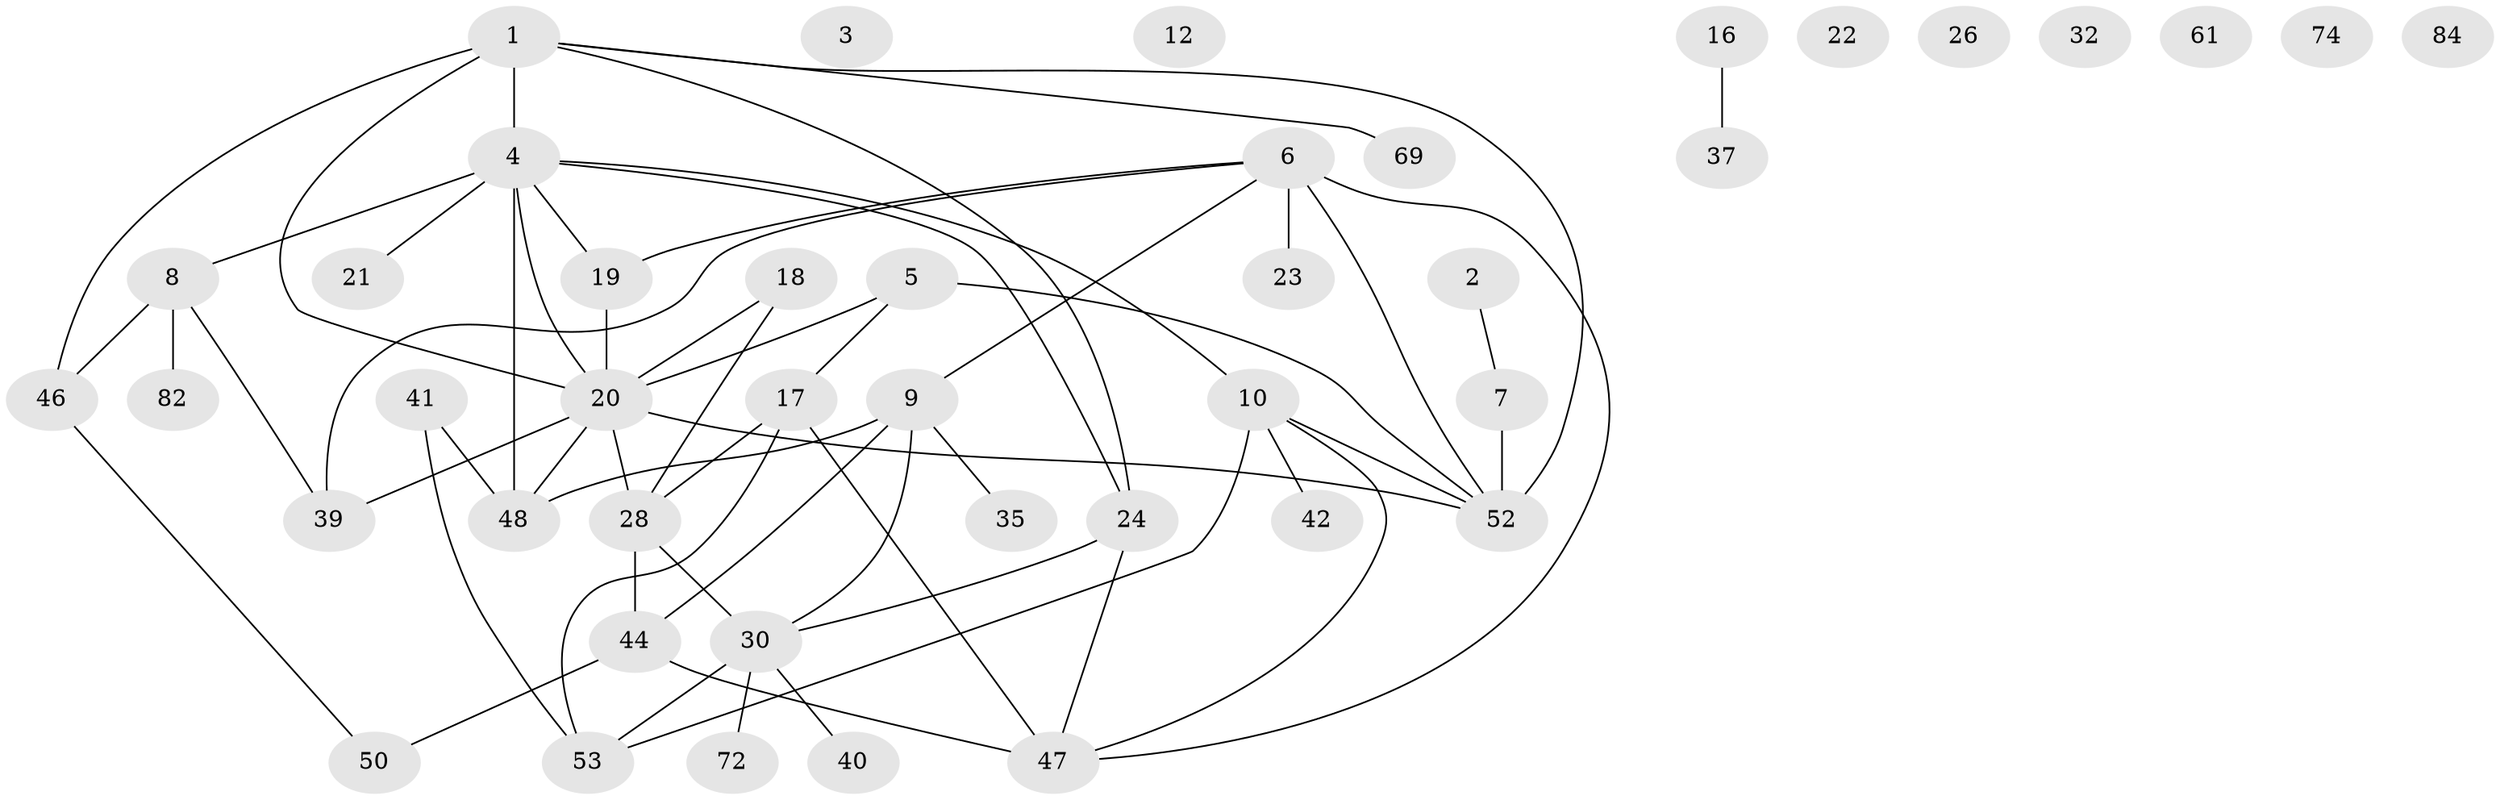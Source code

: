 // original degree distribution, {4: 0.16279069767441862, 1: 0.19767441860465115, 0: 0.09302325581395349, 6: 0.046511627906976744, 2: 0.23255813953488372, 3: 0.2441860465116279, 7: 0.011627906976744186, 5: 0.011627906976744186}
// Generated by graph-tools (version 1.1) at 2025/16/03/04/25 18:16:35]
// undirected, 43 vertices, 58 edges
graph export_dot {
graph [start="1"]
  node [color=gray90,style=filled];
  1 [super="+43"];
  2;
  3;
  4 [super="+81+15+70"];
  5 [super="+14"];
  6 [super="+60+34+25"];
  7;
  8 [super="+54+13"];
  9 [super="+38"];
  10 [super="+11"];
  12;
  16;
  17 [super="+45"];
  18;
  19 [super="+67"];
  20 [super="+73+76+36+57"];
  21;
  22;
  23;
  24 [super="+33"];
  26;
  28 [super="+62"];
  30 [super="+59+51"];
  32;
  35;
  37;
  39;
  40;
  41 [super="+71"];
  42;
  44 [super="+63"];
  46;
  47 [super="+55+68"];
  48 [super="+49"];
  50;
  52 [super="+56+64"];
  53 [super="+66"];
  61;
  69;
  72;
  74;
  82;
  84;
  1 -- 20 [weight=3];
  1 -- 24;
  1 -- 52 [weight=2];
  1 -- 4;
  1 -- 69;
  1 -- 46;
  2 -- 7;
  4 -- 8;
  4 -- 10;
  4 -- 19;
  4 -- 21;
  4 -- 24;
  4 -- 48;
  4 -- 20;
  5 -- 17;
  5 -- 20;
  5 -- 52;
  6 -- 19 [weight=2];
  6 -- 52;
  6 -- 39;
  6 -- 9;
  6 -- 47;
  6 -- 23;
  7 -- 52;
  8 -- 39;
  8 -- 82;
  8 -- 46;
  9 -- 35;
  9 -- 44;
  9 -- 48;
  9 -- 30;
  10 -- 42;
  10 -- 52;
  10 -- 47;
  10 -- 53;
  16 -- 37;
  17 -- 53;
  17 -- 47 [weight=2];
  17 -- 28;
  18 -- 20;
  18 -- 28;
  19 -- 20;
  20 -- 28;
  20 -- 39;
  20 -- 48;
  20 -- 52;
  24 -- 30;
  24 -- 47;
  28 -- 44;
  28 -- 30;
  30 -- 72;
  30 -- 53;
  30 -- 40;
  41 -- 53;
  41 -- 48;
  44 -- 50;
  44 -- 47;
  46 -- 50;
}
